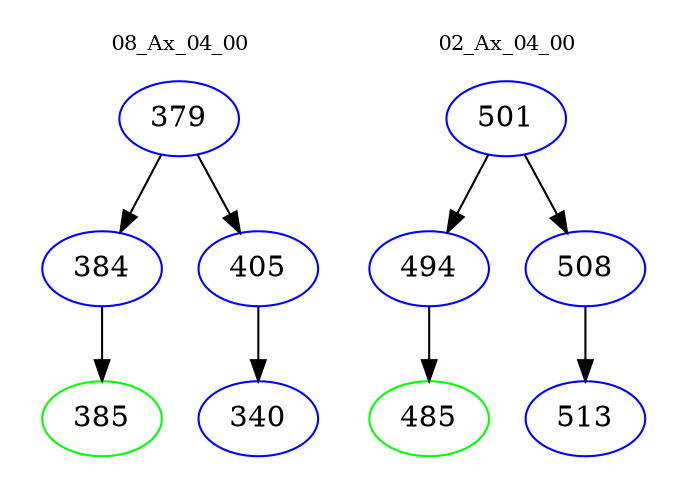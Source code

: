 digraph{
subgraph cluster_0 {
color = white
label = "08_Ax_04_00";
fontsize=10;
T0_379 [label="379", color="blue"]
T0_379 -> T0_384 [color="black"]
T0_384 [label="384", color="blue"]
T0_384 -> T0_385 [color="black"]
T0_385 [label="385", color="green"]
T0_379 -> T0_405 [color="black"]
T0_405 [label="405", color="blue"]
T0_405 -> T0_340 [color="black"]
T0_340 [label="340", color="blue"]
}
subgraph cluster_1 {
color = white
label = "02_Ax_04_00";
fontsize=10;
T1_501 [label="501", color="blue"]
T1_501 -> T1_494 [color="black"]
T1_494 [label="494", color="blue"]
T1_494 -> T1_485 [color="black"]
T1_485 [label="485", color="green"]
T1_501 -> T1_508 [color="black"]
T1_508 [label="508", color="blue"]
T1_508 -> T1_513 [color="black"]
T1_513 [label="513", color="blue"]
}
}
